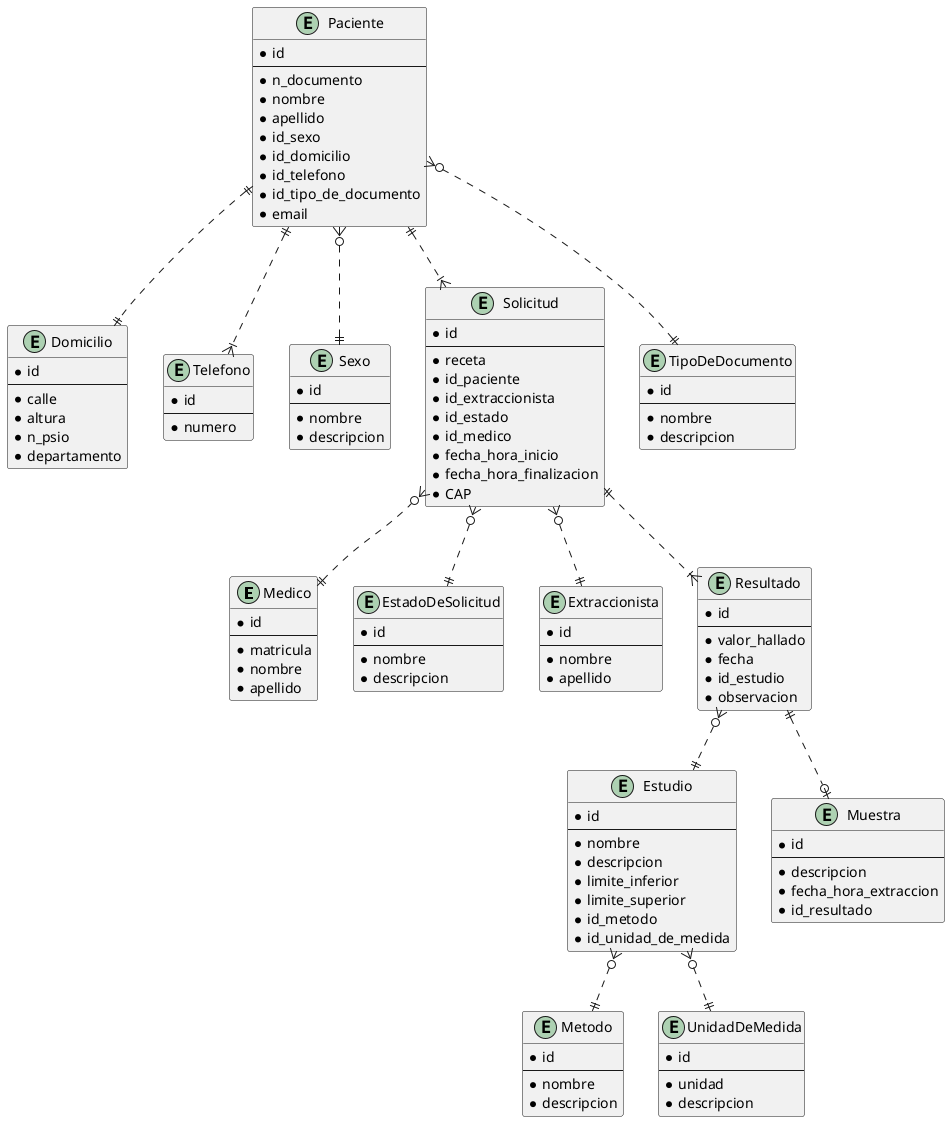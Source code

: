 @startuml ERDiagram
entity Medico {
    * id
    --
    * matricula
    * nombre
    * apellido
}

entity Domicilio {
    * id
    --
    * calle
    * altura
    * n_psio
    * departamento
}

entity Telefono {
    * id
    --
    * numero
}

entity Sexo {
    * id
    --
    * nombre
    * descripcion
}

entity Paciente {
    * id
    --
    * n_documento
    * nombre
    * apellido
    * id_sexo
    * id_domicilio
    * id_telefono
    * id_tipo_de_documento
    * email
}

entity EstadoDeSolicitud {
    * id
    --
    * nombre
    * descripcion
}

entity Estudio {
    * id
    --
    * nombre
    * descripcion
    * limite_inferior
    * limite_superior
    * id_metodo
    * id_unidad_de_medida
}

entity Solicitud {
    * id
    --
    * receta
    * id_paciente
    * id_extraccionista
    * id_estado
    * id_medico
    * fecha_hora_inicio
    * fecha_hora_finalizacion
    * CAP
}

entity Extraccionista {
    * id
    --
    * nombre
    * apellido
}

entity Muestra {
    * id
    --
    * descripcion
    * fecha_hora_extraccion
    * id_resultado
}

entity Metodo {
    * id
    --
    * nombre
    * descripcion
}

entity Resultado {
    * id
    --
    * valor_hallado
    * fecha
    * id_estudio
    * observacion
}

entity UnidadDeMedida {
    * id
    --
    * unidad
    * descripcion
}

entity TipoDeDocumento {
    * id
    --
    * nombre
    * descripcion
}

Paciente ||..|| Domicilio
Paciente ||..|{ Telefono
Paciente }o..|| Sexo
Paciente ||..|{ Solicitud
Paciente }o..|| TipoDeDocumento
Solicitud }o..|| Medico
Solicitud }o..|| EstadoDeSolicitud
Resultado ||..o| Muestra
Solicitud }o..|| Extraccionista
Estudio }o..|| Metodo
Solicitud ||..|{ Resultado
Estudio }o..|| UnidadDeMedida
Resultado }o..|| Estudio

@enduml